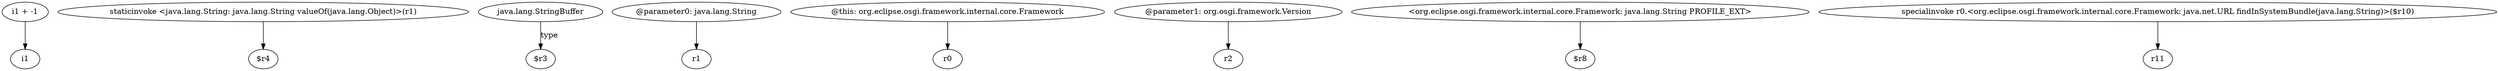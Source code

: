 digraph g {
0[label="i1 + -1"]
1[label="i1"]
0->1[label=""]
2[label="staticinvoke <java.lang.String: java.lang.String valueOf(java.lang.Object)>(r1)"]
3[label="$r4"]
2->3[label=""]
4[label="java.lang.StringBuffer"]
5[label="$r3"]
4->5[label="type"]
6[label="@parameter0: java.lang.String"]
7[label="r1"]
6->7[label=""]
8[label="@this: org.eclipse.osgi.framework.internal.core.Framework"]
9[label="r0"]
8->9[label=""]
10[label="@parameter1: org.osgi.framework.Version"]
11[label="r2"]
10->11[label=""]
12[label="<org.eclipse.osgi.framework.internal.core.Framework: java.lang.String PROFILE_EXT>"]
13[label="$r8"]
12->13[label=""]
14[label="specialinvoke r0.<org.eclipse.osgi.framework.internal.core.Framework: java.net.URL findInSystemBundle(java.lang.String)>($r10)"]
15[label="r11"]
14->15[label=""]
}